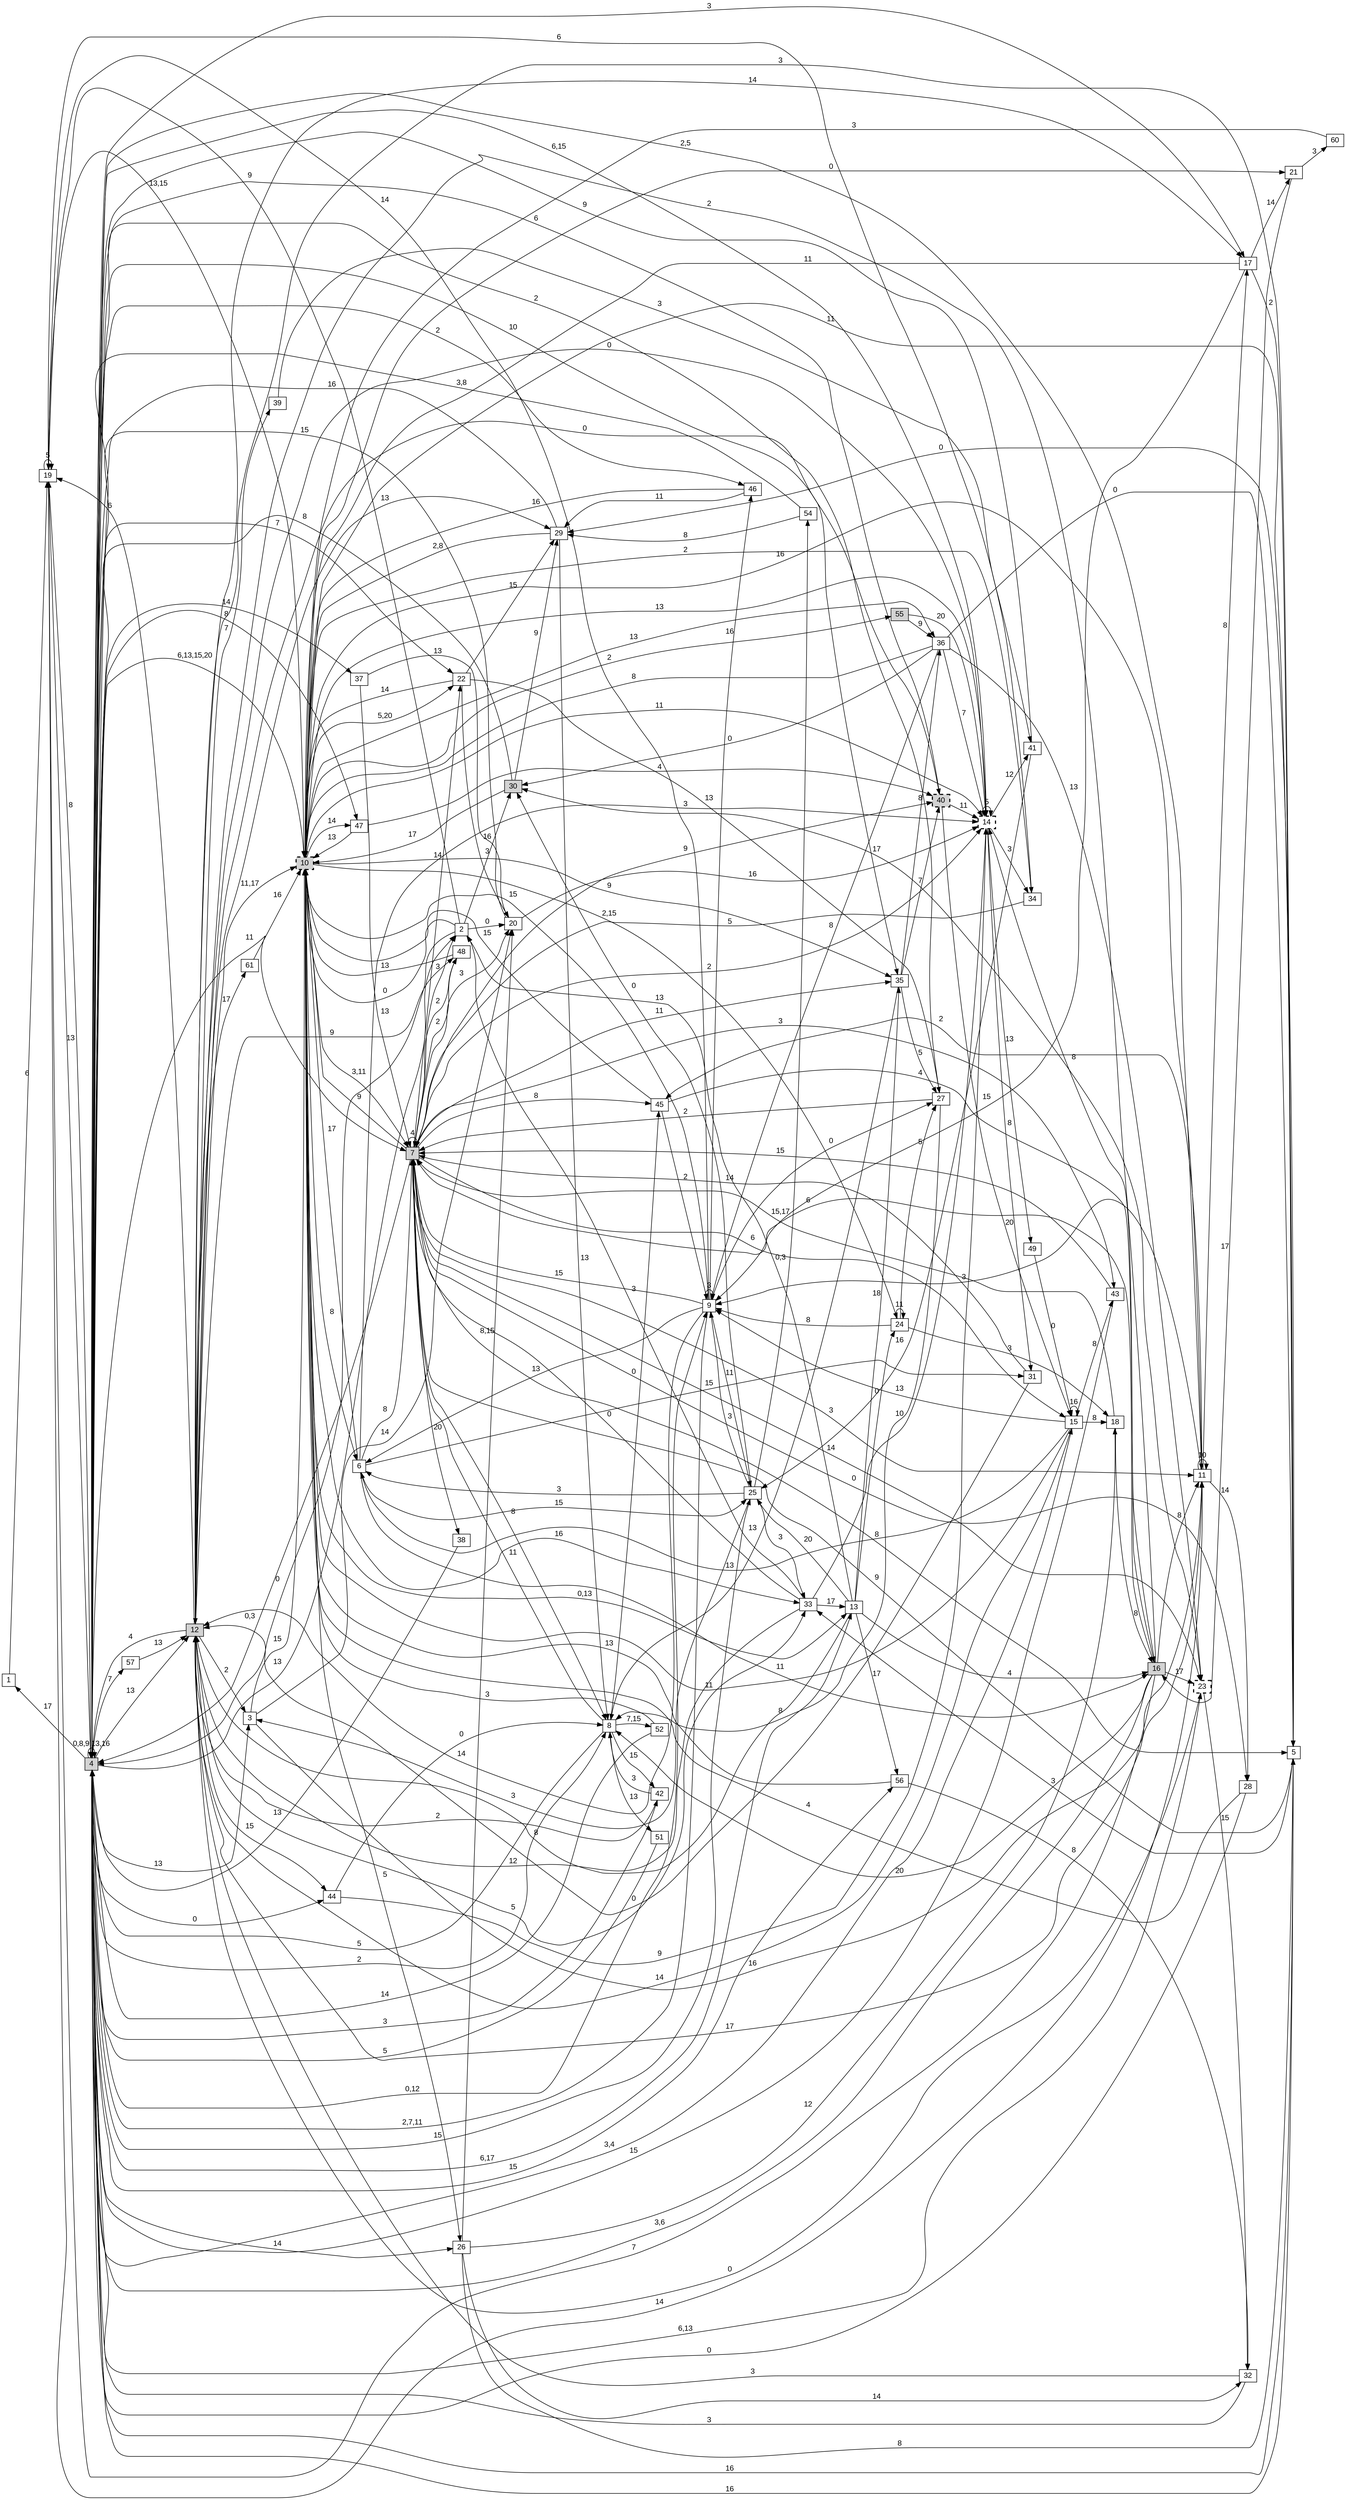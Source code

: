 digraph "NDFA" {
  rankdir=LR
  node [shape=box width=0.1 height=0.1 fontname=Arial]
  edge [fontname=Arial]
/* Estados */
 s1 [label="1" ] /* I:0 F:0 D:0 */
 s2 [label="2" ] /* I:0 F:0 D:0 */
 s3 [label="3" ] /* I:0 F:0 D:0 */
 s4 [label="4" style="filled"] /* I:1 F:0 D:0 */
 s5 [label="5" ] /* I:0 F:0 D:0 */
 s6 [label="6" ] /* I:0 F:0 D:0 */
 s7 [label="7" style="filled"] /* I:1 F:0 D:0 */
 s8 [label="8" ] /* I:0 F:0 D:0 */
 s9 [label="9" ] /* I:0 F:0 D:0 */
 s10 [label="10" style="filled,bold,dashed"] /* I:1 F:1 D:0 */
 s11 [label="11" ] /* I:0 F:0 D:0 */
 s12 [label="12" style="filled"] /* I:1 F:0 D:0 */
 s13 [label="13" ] /* I:0 F:0 D:0 */
 s14 [label="14" style="bold,dashed"] /* I:0 F:1 D:0 */
 s15 [label="15" ] /* I:0 F:0 D:0 */
 s16 [label="16" style="filled"] /* I:1 F:0 D:0 */
 s17 [label="17" ] /* I:0 F:0 D:0 */
 s18 [label="18" ] /* I:0 F:0 D:0 */
 s19 [label="19" ] /* I:0 F:0 D:0 */
 s20 [label="20" ] /* I:0 F:0 D:0 */
 s21 [label="21" ] /* I:0 F:0 D:0 */
 s22 [label="22" ] /* I:0 F:0 D:0 */
 s23 [label="23" style="bold,dashed"] /* I:0 F:1 D:0 */
 s24 [label="24" ] /* I:0 F:0 D:0 */
 s25 [label="25" ] /* I:0 F:0 D:0 */
 s26 [label="26" ] /* I:0 F:0 D:0 */
 s27 [label="27" ] /* I:0 F:0 D:0 */
 s28 [label="28" ] /* I:0 F:0 D:0 */
 s29 [label="29" ] /* I:0 F:0 D:0 */
 s30 [label="30" style="filled"] /* I:1 F:0 D:0 */
 s31 [label="31" ] /* I:0 F:0 D:0 */
 s32 [label="32" ] /* I:0 F:0 D:0 */
 s33 [label="33" ] /* I:0 F:0 D:0 */
 s34 [label="34" ] /* I:0 F:0 D:0 */
 s35 [label="35" ] /* I:0 F:0 D:0 */
 s36 [label="36" ] /* I:0 F:0 D:0 */
 s37 [label="37" ] /* I:0 F:0 D:0 */
 s38 [label="38" ] /* I:0 F:0 D:0 */
 s39 [label="39" ] /* I:0 F:0 D:0 */
 s40 [label="40" style="filled,bold,dashed"] /* I:1 F:1 D:0 */
 s41 [label="41" ] /* I:0 F:0 D:0 */
 s42 [label="42" ] /* I:0 F:0 D:0 */
 s43 [label="43" ] /* I:0 F:0 D:0 */
 s44 [label="44" ] /* I:0 F:0 D:0 */
 s45 [label="45" ] /* I:0 F:0 D:0 */
 s46 [label="46" ] /* I:0 F:0 D:0 */
 s47 [label="47" ] /* I:0 F:0 D:0 */
 s48 [label="48" ] /* I:0 F:0 D:0 */
 s49 [label="49" ] /* I:0 F:0 D:0 */
 s51 [label="51" ] /* I:0 F:0 D:0 */
 s52 [label="52" ] /* I:0 F:0 D:0 */
 s54 [label="54" ] /* I:0 F:0 D:0 */
 s55 [label="55" style="filled"] /* I:1 F:0 D:0 */
 s56 [label="56" ] /* I:0 F:0 D:0 */
 s57 [label="57" ] /* I:0 F:0 D:0 */
 s60 [label="60" ] /* I:0 F:0 D:0 */
 s61 [label="61" ] /* I:0 F:0 D:0 */
/* Transiciones */
  s1 -> s19 [label="6"]
  s2 -> s4 [label="0"]
  s2 -> s10 [label="0"]
  s2 -> s19 [label="9"]
  s2 -> s20 [label="0"]
  s2 -> s30 [label="16"]
  s3 -> s10 [label="15"]
  s3 -> s11 [label="16"]
  s3 -> s20 [label="14"]
  s4 -> s1 [label="17"]
  s4 -> s2 [label="13"]
  s4 -> s3 [label="13"]
  s4 -> s4 [label="0,8,9,13,16"]
  s4 -> s5 [label="16"]
  s4 -> s7 [label="11"]
  s4 -> s8 [label="2"]
  s4 -> s9 [label="0,12"]
  s4 -> s10 [label="6,13,15,20"]
  s4 -> s11 [label="2,5"]
  s4 -> s12 [label="13"]
  s4 -> s13 [label="6,17"]
  s4 -> s14 [label="6,15"]
  s4 -> s15 [label="3,4"]
  s4 -> s17 [label="3"]
  s4 -> s19 [label="8"]
  s4 -> s22 [label="7"]
  s4 -> s23 [label="6,13"]
  s4 -> s25 [label="15"]
  s4 -> s26 [label="14"]
  s4 -> s35 [label="10"]
  s4 -> s37 [label="14"]
  s4 -> s42 [label="3"]
  s4 -> s44 [label="0"]
  s4 -> s46 [label="2"]
  s4 -> s47 [label="8"]
  s4 -> s56 [label="15"]
  s4 -> s57 [label="7"]
  s5 -> s4 [label="16"]
  s5 -> s7 [label="9"]
  s5 -> s10 [label="11"]
  s5 -> s29 [label="0"]
  s5 -> s33 [label="3"]
  s6 -> s7 [label="8"]
  s6 -> s10 [label="17"]
  s6 -> s14 [label="3"]
  s6 -> s16 [label="11"]
  s6 -> s25 [label="15"]
  s6 -> s31 [label="15"]
  s7 -> s2 [label="3"]
  s7 -> s4 [label="0,3"]
  s7 -> s5 [label="8"]
  s7 -> s7 [label="4"]
  s7 -> s8 [label="8"]
  s7 -> s10 [label="9"]
  s7 -> s11 [label="3"]
  s7 -> s14 [label="2"]
  s7 -> s15 [label="6"]
  s7 -> s20 [label="3"]
  s7 -> s22 [label="14"]
  s7 -> s23 [label="14"]
  s7 -> s28 [label="0"]
  s7 -> s35 [label="11"]
  s7 -> s38 [label="20"]
  s7 -> s40 [label="9"]
  s7 -> s43 [label="3"]
  s7 -> s45 [label="8"]
  s7 -> s48 [label="2"]
  s8 -> s4 [label="5"]
  s8 -> s7 [label="11"]
  s8 -> s42 [label="15"]
  s8 -> s45 [label="0"]
  s8 -> s51 [label="13"]
  s8 -> s52 [label="7,15"]
  s9 -> s4 [label="2,7,11"]
  s9 -> s6 [label="13"]
  s9 -> s7 [label="15"]
  s9 -> s9 [label="3"]
  s9 -> s10 [label="15"]
  s9 -> s12 [label="14"]
  s9 -> s19 [label="14"]
  s9 -> s25 [label="11"]
  s9 -> s27 [label="0"]
  s9 -> s46 [label="16"]
  s10 -> s6 [label="8"]
  s10 -> s7 [label="3,11"]
  s10 -> s13 [label="0,13"]
  s10 -> s14 [label="11"]
  s10 -> s21 [label="0"]
  s10 -> s22 [label="5,20"]
  s10 -> s24 [label="2,15"]
  s10 -> s26 [label="5"]
  s10 -> s33 [label="16"]
  s10 -> s35 [label="9"]
  s10 -> s36 [label="13"]
  s10 -> s47 [label="14"]
  s10 -> s55 [label="2"]
  s11 -> s9 [label="3"]
  s11 -> s10 [label="16"]
  s11 -> s11 [label="10"]
  s11 -> s12 [label="17"]
  s11 -> s17 [label="8"]
  s11 -> s28 [label="14"]
  s11 -> s45 [label="2"]
  s12 -> s3 [label="2"]
  s12 -> s4 [label="4"]
  s12 -> s5 [label="3"]
  s12 -> s10 [label="11,17"]
  s12 -> s14 [label="0"]
  s12 -> s17 [label="14"]
  s12 -> s19 [label="6"]
  s12 -> s29 [label="13"]
  s12 -> s33 [label="5"]
  s12 -> s39 [label="7"]
  s12 -> s40 [label="0"]
  s12 -> s44 [label="15"]
  s12 -> s48 [label="9"]
  s12 -> s61 [label="17"]
  s13 -> s2 [label="13"]
  s13 -> s12 [label="8"]
  s13 -> s16 [label="4"]
  s13 -> s24 [label="0"]
  s13 -> s25 [label="20"]
  s13 -> s35 [label="18"]
  s13 -> s56 [label="17"]
  s14 -> s10 [label="13"]
  s14 -> s14 [label="5"]
  s14 -> s31 [label="8"]
  s14 -> s34 [label="3"]
  s14 -> s41 [label="12"]
  s14 -> s49 [label="13"]
  s15 -> s6 [label="13"]
  s15 -> s9 [label="13"]
  s15 -> s10 [label="11"]
  s15 -> s12 [label="14"]
  s15 -> s15 [label="16"]
  s15 -> s18 [label="8"]
  s15 -> s43 [label="8"]
  s16 -> s4 [label="3,6"]
  s16 -> s7 [label="6"]
  s16 -> s8 [label="20"]
  s16 -> s11 [label="8"]
  s16 -> s12 [label="2"]
  s16 -> s14 [label="8"]
  s16 -> s19 [label="7"]
  s16 -> s23 [label="17"]
  s17 -> s5 [label="2"]
  s17 -> s9 [label="15"]
  s17 -> s10 [label="11"]
  s17 -> s21 [label="14"]
  s18 -> s7 [label="15,17"]
  s18 -> s16 [label="8"]
  s19 -> s4 [label="13"]
  s19 -> s10 [label="13,15"]
  s19 -> s11 [label="14"]
  s19 -> s19 [label="5"]
  s19 -> s34 [label="6"]
  s20 -> s4 [label="15"]
  s20 -> s14 [label="16"]
  s21 -> s16 [label="17"]
  s21 -> s60 [label="3"]
  s22 -> s10 [label="14"]
  s22 -> s20 [label="3"]
  s22 -> s27 [label="13"]
  s22 -> s29 [label="15"]
  s23 -> s12 [label="0"]
  s23 -> s30 [label="17"]
  s23 -> s32 [label="15"]
  s24 -> s9 [label="8"]
  s24 -> s18 [label="3"]
  s24 -> s24 [label="11"]
  s24 -> s27 [label="5"]
  s25 -> s3 [label="3"]
  s25 -> s6 [label="3"]
  s25 -> s9 [label="3"]
  s25 -> s30 [label="0"]
  s25 -> s33 [label="3"]
  s25 -> s54 [label="0,3"]
  s26 -> s5 [label="8"]
  s26 -> s18 [label="12"]
  s26 -> s20 [label="8,15"]
  s26 -> s32 [label="14"]
  s27 -> s4 [label="2"]
  s27 -> s7 [label="2"]
  s27 -> s8 [label="8"]
  s28 -> s4 [label="0"]
  s28 -> s10 [label="4"]
  s29 -> s4 [label="16"]
  s29 -> s8 [label="13"]
  s29 -> s10 [label="2,8"]
  s30 -> s4 [label="8"]
  s30 -> s10 [label="17"]
  s30 -> s29 [label="9"]
  s31 -> s7 [label="14"]
  s31 -> s12 [label="0"]
  s32 -> s4 [label="3"]
  s32 -> s12 [label="3"]
  s33 -> s2 [label="3"]
  s33 -> s7 [label="0"]
  s33 -> s12 [label="12"]
  s33 -> s13 [label="17"]
  s33 -> s14 [label="10"]
  s34 -> s7 [label="5"]
  s34 -> s10 [label="2"]
  s35 -> s8 [label="13"]
  s35 -> s27 [label="5"]
  s35 -> s36 [label="8"]
  s35 -> s40 [label="7"]
  s36 -> s5 [label="0"]
  s36 -> s9 [label="8"]
  s36 -> s10 [label="8"]
  s36 -> s14 [label="7"]
  s36 -> s23 [label="13"]
  s36 -> s30 [label="0"]
  s37 -> s7 [label="13"]
  s37 -> s20 [label="13"]
  s38 -> s4 [label="13"]
  s39 -> s41 [label="3"]
  s40 -> s4 [label="6"]
  s40 -> s14 [label="11"]
  s40 -> s15 [label="20"]
  s41 -> s4 [label="9"]
  s41 -> s25 [label="16"]
  s42 -> s8 [label="3"]
  s42 -> s12 [label="2"]
  s43 -> s4 [label="15"]
  s43 -> s7 [label="15"]
  s44 -> s8 [label="0"]
  s44 -> s14 [label="9"]
  s45 -> s9 [label="2"]
  s45 -> s10 [label="15"]
  s45 -> s16 [label="4"]
  s46 -> s10 [label="16"]
  s46 -> s29 [label="11"]
  s47 -> s10 [label="13"]
  s47 -> s40 [label="4"]
  s48 -> s7 [label="2"]
  s48 -> s10 [label="13"]
  s49 -> s15 [label="0"]
  s51 -> s4 [label="5"]
  s52 -> s4 [label="14"]
  s52 -> s10 [label="3"]
  s54 -> s4 [label="3,8"]
  s54 -> s29 [label="8"]
  s55 -> s14 [label="20"]
  s55 -> s36 [label="9"]
  s56 -> s10 [label="13"]
  s56 -> s32 [label="8"]
  s57 -> s12 [label="13"]
  s60 -> s10 [label="3"]
  s61 -> s10 [label="16"]
}
